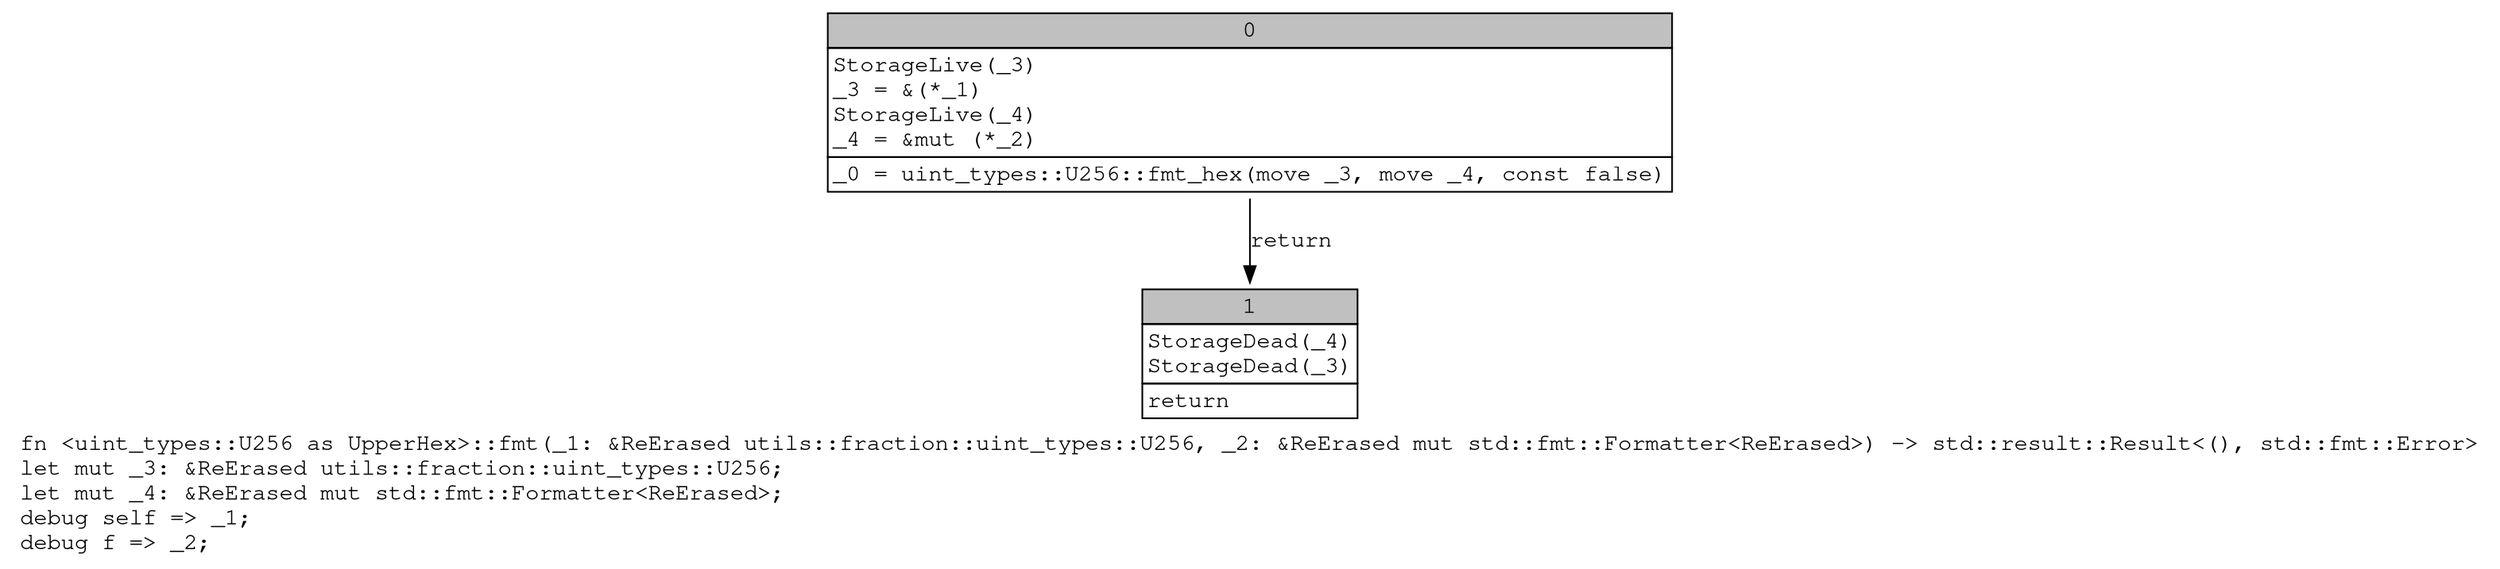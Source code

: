 digraph Mir_0_11558 {
    graph [fontname="Courier, monospace"];
    node [fontname="Courier, monospace"];
    edge [fontname="Courier, monospace"];
    label=<fn &lt;uint_types::U256 as UpperHex&gt;::fmt(_1: &amp;ReErased utils::fraction::uint_types::U256, _2: &amp;ReErased mut std::fmt::Formatter&lt;ReErased&gt;) -&gt; std::result::Result&lt;(), std::fmt::Error&gt;<br align="left"/>let mut _3: &amp;ReErased utils::fraction::uint_types::U256;<br align="left"/>let mut _4: &amp;ReErased mut std::fmt::Formatter&lt;ReErased&gt;;<br align="left"/>debug self =&gt; _1;<br align="left"/>debug f =&gt; _2;<br align="left"/>>;
    bb0__0_11558 [shape="none", label=<<table border="0" cellborder="1" cellspacing="0"><tr><td bgcolor="gray" align="center" colspan="1">0</td></tr><tr><td align="left" balign="left">StorageLive(_3)<br/>_3 = &amp;(*_1)<br/>StorageLive(_4)<br/>_4 = &amp;mut (*_2)<br/></td></tr><tr><td align="left">_0 = uint_types::U256::fmt_hex(move _3, move _4, const false)</td></tr></table>>];
    bb1__0_11558 [shape="none", label=<<table border="0" cellborder="1" cellspacing="0"><tr><td bgcolor="gray" align="center" colspan="1">1</td></tr><tr><td align="left" balign="left">StorageDead(_4)<br/>StorageDead(_3)<br/></td></tr><tr><td align="left">return</td></tr></table>>];
    bb0__0_11558 -> bb1__0_11558 [label="return"];
}
